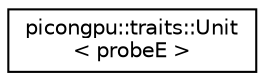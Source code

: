 digraph "Graphical Class Hierarchy"
{
 // LATEX_PDF_SIZE
  edge [fontname="Helvetica",fontsize="10",labelfontname="Helvetica",labelfontsize="10"];
  node [fontname="Helvetica",fontsize="10",shape=record];
  rankdir="LR";
  Node0 [label="picongpu::traits::Unit\l\< probeE \>",height=0.2,width=0.4,color="black", fillcolor="white", style="filled",URL="$structpicongpu_1_1traits_1_1_unit_3_01probe_e_01_4.html",tooltip=" "];
}
